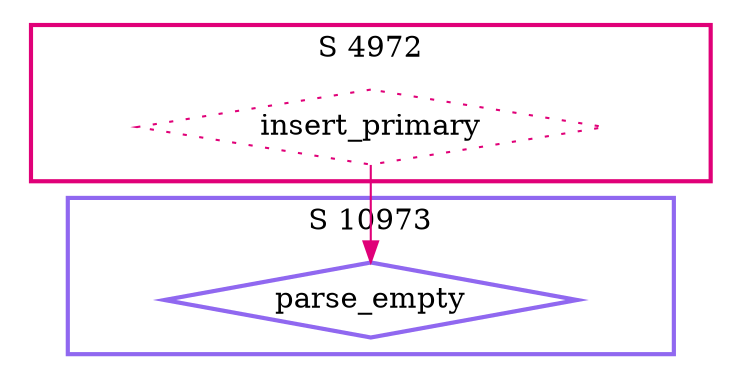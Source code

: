 digraph G {
  ratio=0.500000;
  "UV parse_empty (10973)" [shape=diamond, label="parse_empty",
                            color="#9068F0", style=bold];
  "UV insert_primary (4972)" [shape=diamond, label="insert_primary",
                              color="#E00078", style=dotted];
  
  subgraph cluster_10973 { label="S 10973";
    color="#9068F0";
    style=bold;
    "UV parse_empty (10973)"; };
  subgraph cluster_4972 { label="S 4972";
    color="#E00078";
    style=bold;
    "UV insert_primary (4972)"; };
  
  "UV insert_primary (4972)" -> "UV parse_empty (10973)" [color="#E00078"];
  
  }